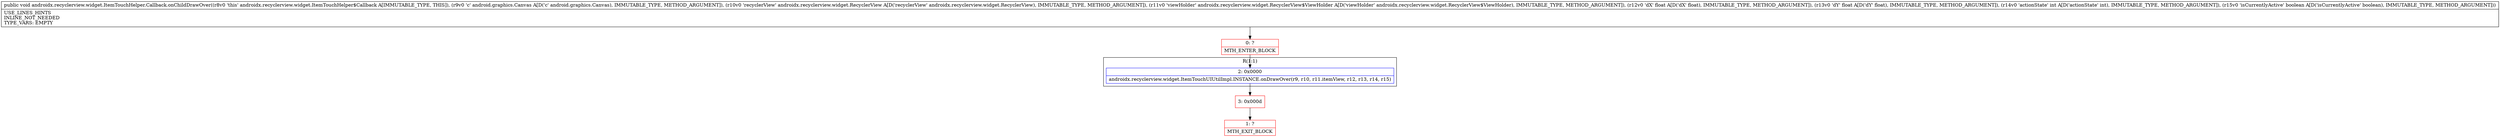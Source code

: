 digraph "CFG forandroidx.recyclerview.widget.ItemTouchHelper.Callback.onChildDrawOver(Landroid\/graphics\/Canvas;Landroidx\/recyclerview\/widget\/RecyclerView;Landroidx\/recyclerview\/widget\/RecyclerView$ViewHolder;FFIZ)V" {
subgraph cluster_Region_1778894446 {
label = "R(1:1)";
node [shape=record,color=blue];
Node_2 [shape=record,label="{2\:\ 0x0000|androidx.recyclerview.widget.ItemTouchUIUtilImpl.INSTANCE.onDrawOver(r9, r10, r11.itemView, r12, r13, r14, r15)\l}"];
}
Node_0 [shape=record,color=red,label="{0\:\ ?|MTH_ENTER_BLOCK\l}"];
Node_3 [shape=record,color=red,label="{3\:\ 0x000d}"];
Node_1 [shape=record,color=red,label="{1\:\ ?|MTH_EXIT_BLOCK\l}"];
MethodNode[shape=record,label="{public void androidx.recyclerview.widget.ItemTouchHelper.Callback.onChildDrawOver((r8v0 'this' androidx.recyclerview.widget.ItemTouchHelper$Callback A[IMMUTABLE_TYPE, THIS]), (r9v0 'c' android.graphics.Canvas A[D('c' android.graphics.Canvas), IMMUTABLE_TYPE, METHOD_ARGUMENT]), (r10v0 'recyclerView' androidx.recyclerview.widget.RecyclerView A[D('recyclerView' androidx.recyclerview.widget.RecyclerView), IMMUTABLE_TYPE, METHOD_ARGUMENT]), (r11v0 'viewHolder' androidx.recyclerview.widget.RecyclerView$ViewHolder A[D('viewHolder' androidx.recyclerview.widget.RecyclerView$ViewHolder), IMMUTABLE_TYPE, METHOD_ARGUMENT]), (r12v0 'dX' float A[D('dX' float), IMMUTABLE_TYPE, METHOD_ARGUMENT]), (r13v0 'dY' float A[D('dY' float), IMMUTABLE_TYPE, METHOD_ARGUMENT]), (r14v0 'actionState' int A[D('actionState' int), IMMUTABLE_TYPE, METHOD_ARGUMENT]), (r15v0 'isCurrentlyActive' boolean A[D('isCurrentlyActive' boolean), IMMUTABLE_TYPE, METHOD_ARGUMENT]))  | USE_LINES_HINTS\lINLINE_NOT_NEEDED\lTYPE_VARS: EMPTY\l}"];
MethodNode -> Node_0;Node_2 -> Node_3;
Node_0 -> Node_2;
Node_3 -> Node_1;
}

